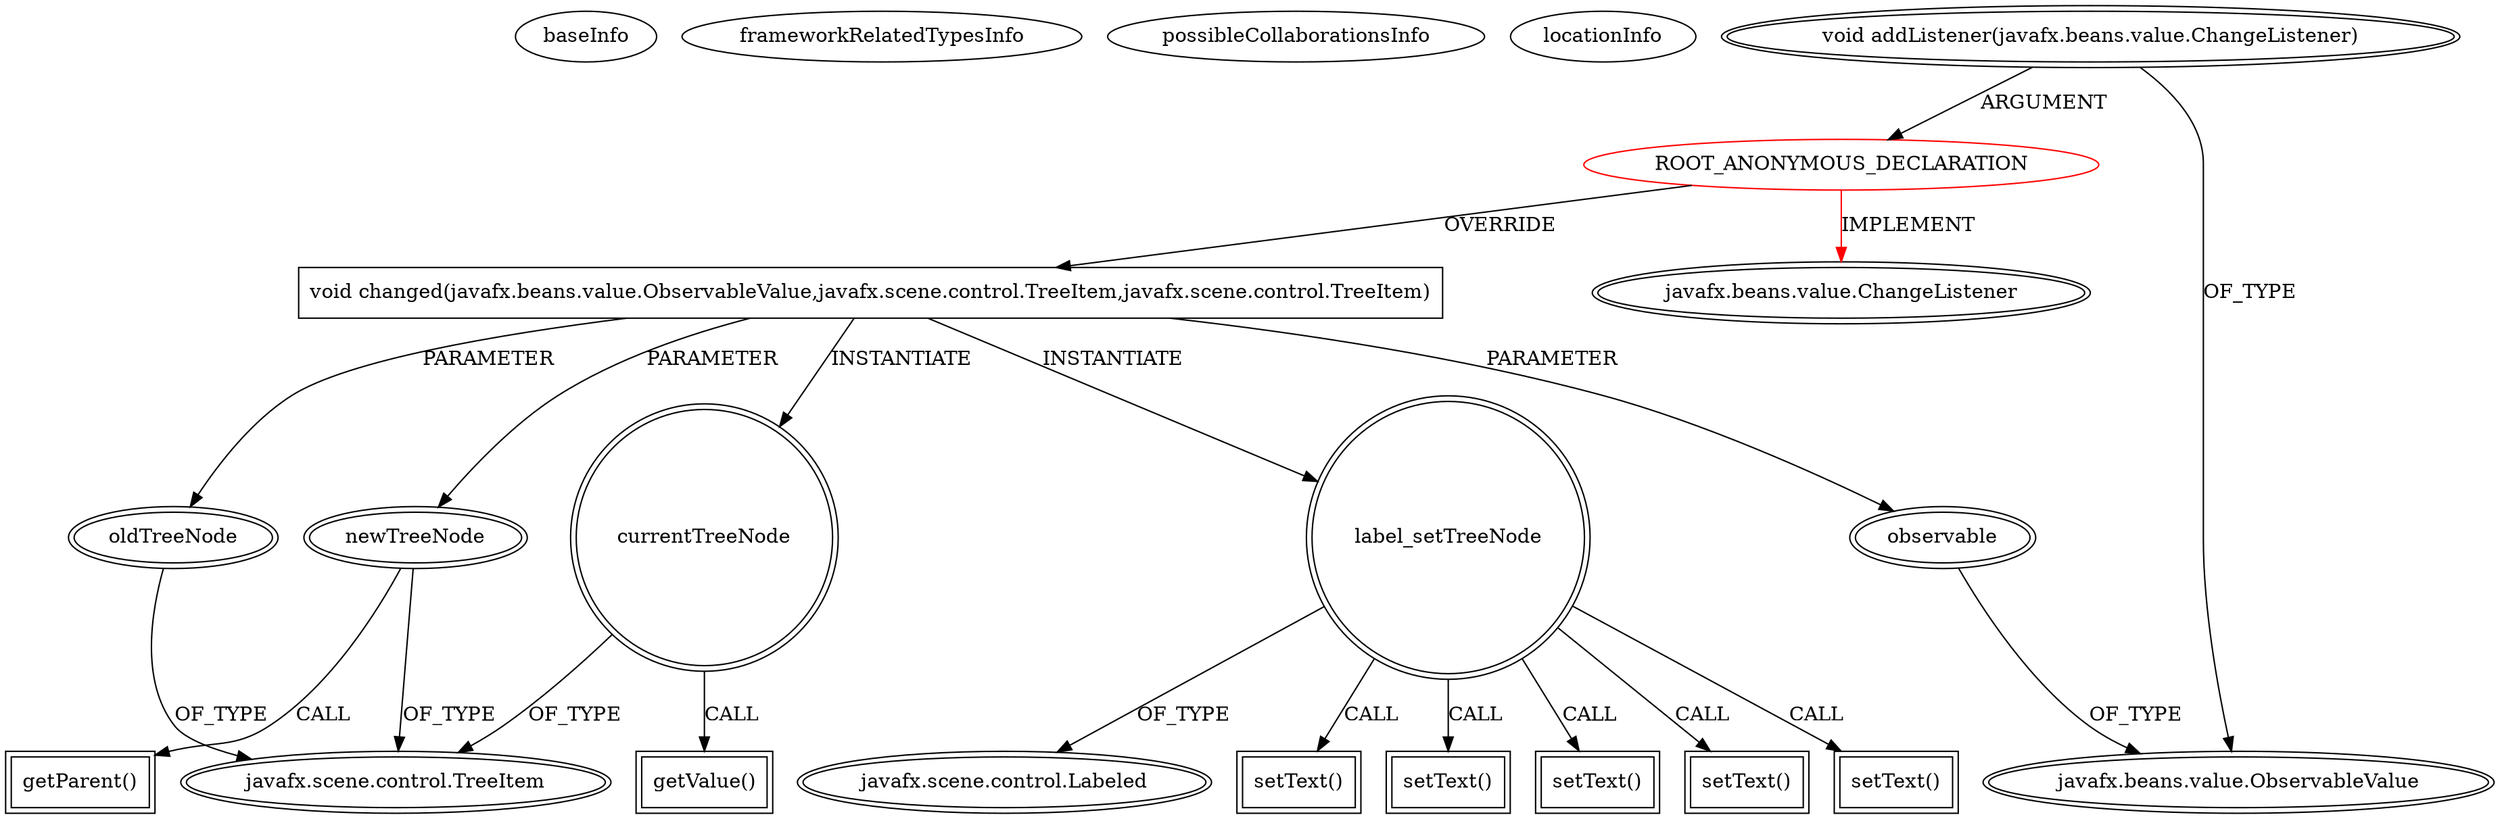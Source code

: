 digraph {
baseInfo[graphId=3667,category="extension_graph",isAnonymous=true,possibleRelation=false]
frameworkRelatedTypesInfo[0="javafx.beans.value.ChangeListener"]
possibleCollaborationsInfo[]
locationInfo[projectName="mrempala-sp",filePath="/mrempala-sp/sp-master/src/application/VcSetupManualLoad.java",contextSignature="void initialize(java.net.URL,java.util.ResourceBundle)",graphId="3667"]
0[label="ROOT_ANONYMOUS_DECLARATION",vertexType="ROOT_ANONYMOUS_DECLARATION",isFrameworkType=false,color=red]
1[label="javafx.beans.value.ChangeListener",vertexType="FRAMEWORK_INTERFACE_TYPE",isFrameworkType=true,peripheries=2]
2[label="void addListener(javafx.beans.value.ChangeListener)",vertexType="OUTSIDE_CALL",isFrameworkType=true,peripheries=2]
3[label="javafx.beans.value.ObservableValue",vertexType="FRAMEWORK_INTERFACE_TYPE",isFrameworkType=true,peripheries=2]
4[label="void changed(javafx.beans.value.ObservableValue,javafx.scene.control.TreeItem,javafx.scene.control.TreeItem)",vertexType="OVERRIDING_METHOD_DECLARATION",isFrameworkType=false,shape=box]
5[label="observable",vertexType="PARAMETER_DECLARATION",isFrameworkType=true,peripheries=2]
7[label="oldTreeNode",vertexType="PARAMETER_DECLARATION",isFrameworkType=true,peripheries=2]
8[label="javafx.scene.control.TreeItem",vertexType="FRAMEWORK_CLASS_TYPE",isFrameworkType=true,peripheries=2]
9[label="newTreeNode",vertexType="PARAMETER_DECLARATION",isFrameworkType=true,peripheries=2]
11[label="currentTreeNode",vertexType="VARIABLE_EXPRESION",isFrameworkType=true,peripheries=2,shape=circle]
12[label="getValue()",vertexType="INSIDE_CALL",isFrameworkType=true,peripheries=2,shape=box]
14[label="label_setTreeNode",vertexType="VARIABLE_EXPRESION",isFrameworkType=true,peripheries=2,shape=circle]
16[label="javafx.scene.control.Labeled",vertexType="FRAMEWORK_CLASS_TYPE",isFrameworkType=true,peripheries=2]
15[label="setText()",vertexType="INSIDE_CALL",isFrameworkType=true,peripheries=2,shape=box]
18[label="setText()",vertexType="INSIDE_CALL",isFrameworkType=true,peripheries=2,shape=box]
20[label="setText()",vertexType="INSIDE_CALL",isFrameworkType=true,peripheries=2,shape=box]
22[label="setText()",vertexType="INSIDE_CALL",isFrameworkType=true,peripheries=2,shape=box]
24[label="getParent()",vertexType="INSIDE_CALL",isFrameworkType=true,peripheries=2,shape=box]
26[label="setText()",vertexType="INSIDE_CALL",isFrameworkType=true,peripheries=2,shape=box]
0->1[label="IMPLEMENT",color=red]
2->0[label="ARGUMENT"]
2->3[label="OF_TYPE"]
0->4[label="OVERRIDE"]
5->3[label="OF_TYPE"]
4->5[label="PARAMETER"]
7->8[label="OF_TYPE"]
4->7[label="PARAMETER"]
9->8[label="OF_TYPE"]
4->9[label="PARAMETER"]
4->11[label="INSTANTIATE"]
11->8[label="OF_TYPE"]
11->12[label="CALL"]
4->14[label="INSTANTIATE"]
14->16[label="OF_TYPE"]
14->15[label="CALL"]
14->18[label="CALL"]
14->20[label="CALL"]
14->22[label="CALL"]
9->24[label="CALL"]
14->26[label="CALL"]
}
